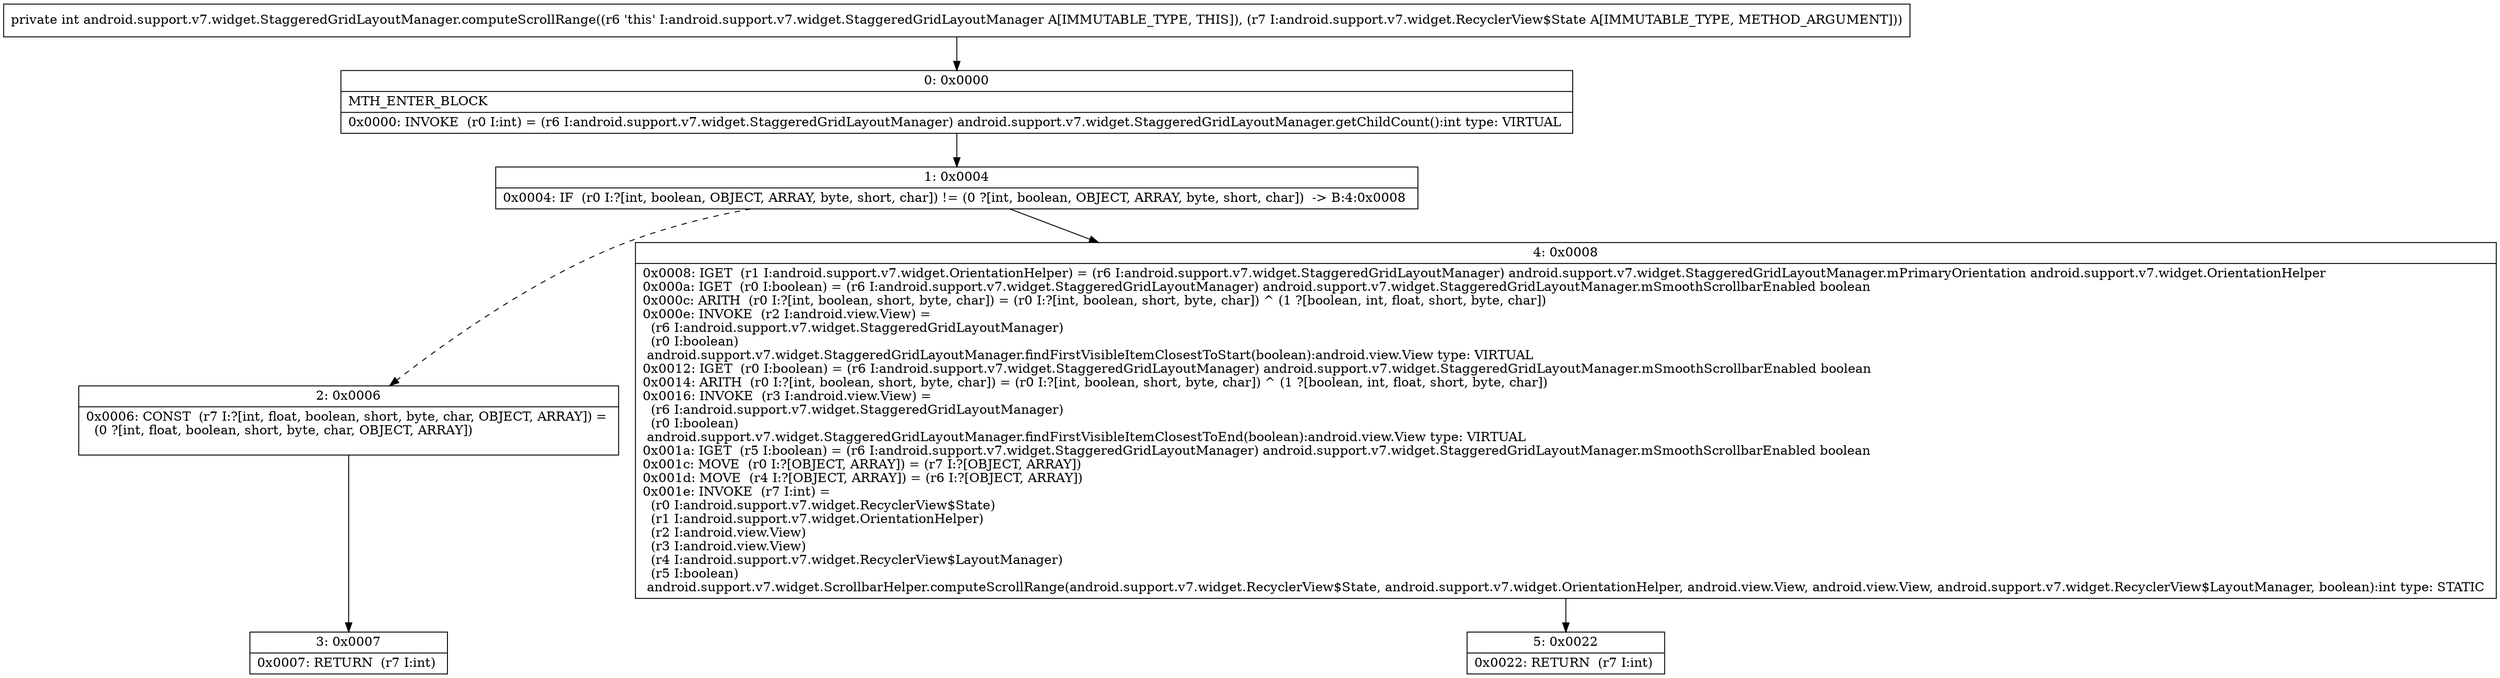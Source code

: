 digraph "CFG forandroid.support.v7.widget.StaggeredGridLayoutManager.computeScrollRange(Landroid\/support\/v7\/widget\/RecyclerView$State;)I" {
Node_0 [shape=record,label="{0\:\ 0x0000|MTH_ENTER_BLOCK\l|0x0000: INVOKE  (r0 I:int) = (r6 I:android.support.v7.widget.StaggeredGridLayoutManager) android.support.v7.widget.StaggeredGridLayoutManager.getChildCount():int type: VIRTUAL \l}"];
Node_1 [shape=record,label="{1\:\ 0x0004|0x0004: IF  (r0 I:?[int, boolean, OBJECT, ARRAY, byte, short, char]) != (0 ?[int, boolean, OBJECT, ARRAY, byte, short, char])  \-\> B:4:0x0008 \l}"];
Node_2 [shape=record,label="{2\:\ 0x0006|0x0006: CONST  (r7 I:?[int, float, boolean, short, byte, char, OBJECT, ARRAY]) = \l  (0 ?[int, float, boolean, short, byte, char, OBJECT, ARRAY])\l \l}"];
Node_3 [shape=record,label="{3\:\ 0x0007|0x0007: RETURN  (r7 I:int) \l}"];
Node_4 [shape=record,label="{4\:\ 0x0008|0x0008: IGET  (r1 I:android.support.v7.widget.OrientationHelper) = (r6 I:android.support.v7.widget.StaggeredGridLayoutManager) android.support.v7.widget.StaggeredGridLayoutManager.mPrimaryOrientation android.support.v7.widget.OrientationHelper \l0x000a: IGET  (r0 I:boolean) = (r6 I:android.support.v7.widget.StaggeredGridLayoutManager) android.support.v7.widget.StaggeredGridLayoutManager.mSmoothScrollbarEnabled boolean \l0x000c: ARITH  (r0 I:?[int, boolean, short, byte, char]) = (r0 I:?[int, boolean, short, byte, char]) ^ (1 ?[boolean, int, float, short, byte, char]) \l0x000e: INVOKE  (r2 I:android.view.View) = \l  (r6 I:android.support.v7.widget.StaggeredGridLayoutManager)\l  (r0 I:boolean)\l android.support.v7.widget.StaggeredGridLayoutManager.findFirstVisibleItemClosestToStart(boolean):android.view.View type: VIRTUAL \l0x0012: IGET  (r0 I:boolean) = (r6 I:android.support.v7.widget.StaggeredGridLayoutManager) android.support.v7.widget.StaggeredGridLayoutManager.mSmoothScrollbarEnabled boolean \l0x0014: ARITH  (r0 I:?[int, boolean, short, byte, char]) = (r0 I:?[int, boolean, short, byte, char]) ^ (1 ?[boolean, int, float, short, byte, char]) \l0x0016: INVOKE  (r3 I:android.view.View) = \l  (r6 I:android.support.v7.widget.StaggeredGridLayoutManager)\l  (r0 I:boolean)\l android.support.v7.widget.StaggeredGridLayoutManager.findFirstVisibleItemClosestToEnd(boolean):android.view.View type: VIRTUAL \l0x001a: IGET  (r5 I:boolean) = (r6 I:android.support.v7.widget.StaggeredGridLayoutManager) android.support.v7.widget.StaggeredGridLayoutManager.mSmoothScrollbarEnabled boolean \l0x001c: MOVE  (r0 I:?[OBJECT, ARRAY]) = (r7 I:?[OBJECT, ARRAY]) \l0x001d: MOVE  (r4 I:?[OBJECT, ARRAY]) = (r6 I:?[OBJECT, ARRAY]) \l0x001e: INVOKE  (r7 I:int) = \l  (r0 I:android.support.v7.widget.RecyclerView$State)\l  (r1 I:android.support.v7.widget.OrientationHelper)\l  (r2 I:android.view.View)\l  (r3 I:android.view.View)\l  (r4 I:android.support.v7.widget.RecyclerView$LayoutManager)\l  (r5 I:boolean)\l android.support.v7.widget.ScrollbarHelper.computeScrollRange(android.support.v7.widget.RecyclerView$State, android.support.v7.widget.OrientationHelper, android.view.View, android.view.View, android.support.v7.widget.RecyclerView$LayoutManager, boolean):int type: STATIC \l}"];
Node_5 [shape=record,label="{5\:\ 0x0022|0x0022: RETURN  (r7 I:int) \l}"];
MethodNode[shape=record,label="{private int android.support.v7.widget.StaggeredGridLayoutManager.computeScrollRange((r6 'this' I:android.support.v7.widget.StaggeredGridLayoutManager A[IMMUTABLE_TYPE, THIS]), (r7 I:android.support.v7.widget.RecyclerView$State A[IMMUTABLE_TYPE, METHOD_ARGUMENT])) }"];
MethodNode -> Node_0;
Node_0 -> Node_1;
Node_1 -> Node_2[style=dashed];
Node_1 -> Node_4;
Node_2 -> Node_3;
Node_4 -> Node_5;
}


